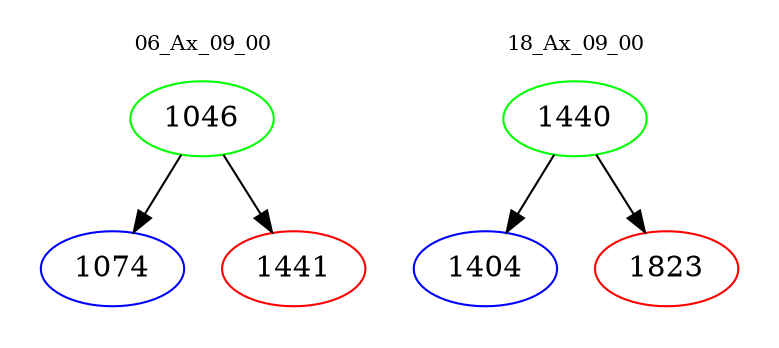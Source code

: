 digraph{
subgraph cluster_0 {
color = white
label = "06_Ax_09_00";
fontsize=10;
T0_1046 [label="1046", color="green"]
T0_1046 -> T0_1074 [color="black"]
T0_1074 [label="1074", color="blue"]
T0_1046 -> T0_1441 [color="black"]
T0_1441 [label="1441", color="red"]
}
subgraph cluster_1 {
color = white
label = "18_Ax_09_00";
fontsize=10;
T1_1440 [label="1440", color="green"]
T1_1440 -> T1_1404 [color="black"]
T1_1404 [label="1404", color="blue"]
T1_1440 -> T1_1823 [color="black"]
T1_1823 [label="1823", color="red"]
}
}
